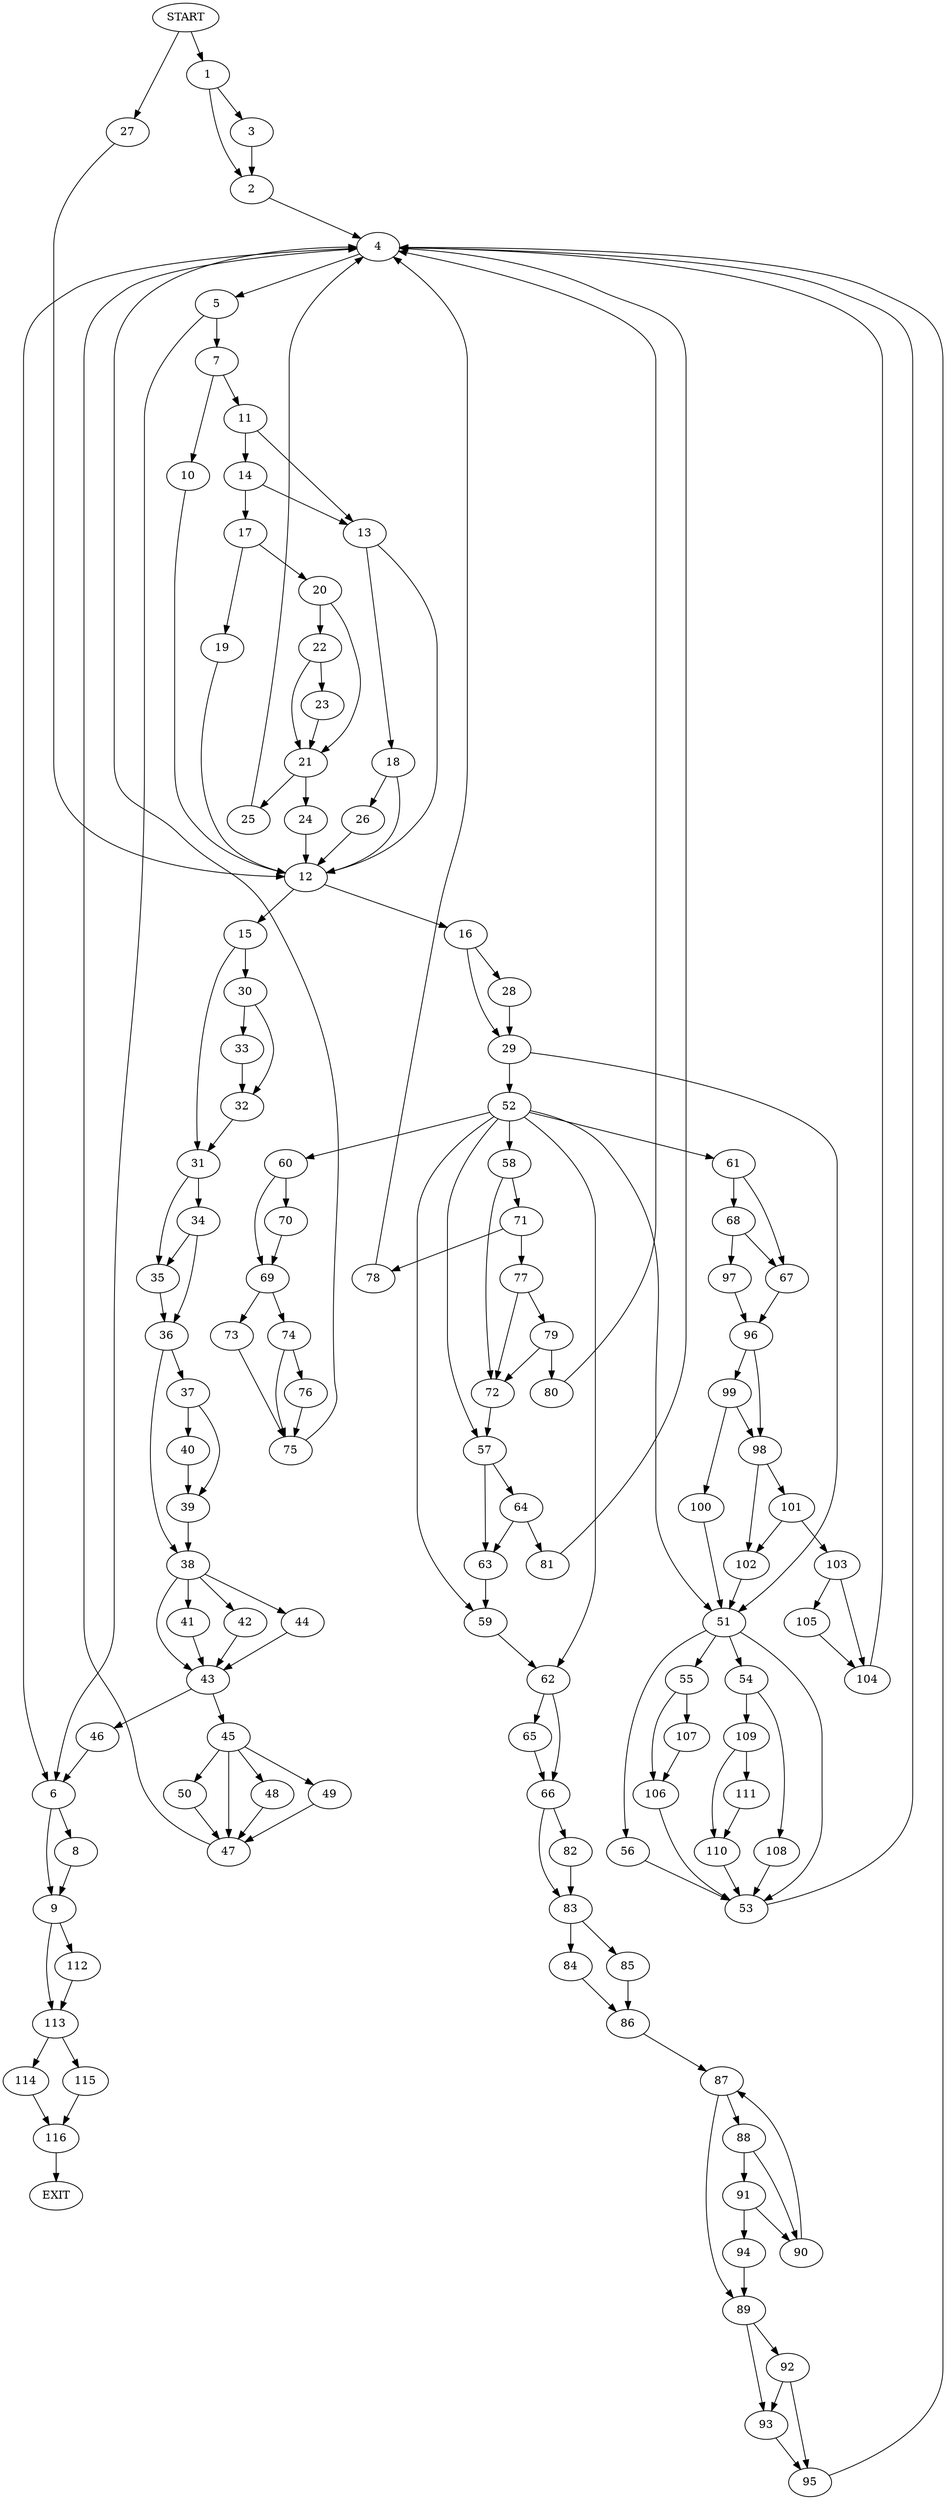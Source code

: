 digraph {
0 [label="START"]
117 [label="EXIT"]
0 -> 1
1 -> 2
1 -> 3
2 -> 4
3 -> 2
4 -> 5
4 -> 6
5 -> 7
5 -> 6
6 -> 8
6 -> 9
7 -> 10
7 -> 11
10 -> 12
11 -> 13
11 -> 14
12 -> 15
12 -> 16
14 -> 13
14 -> 17
13 -> 12
13 -> 18
17 -> 19
17 -> 20
19 -> 12
20 -> 21
20 -> 22
22 -> 21
22 -> 23
21 -> 24
21 -> 25
23 -> 21
24 -> 12
25 -> 4
18 -> 12
18 -> 26
26 -> 12
0 -> 27
27 -> 12
16 -> 28
16 -> 29
15 -> 30
15 -> 31
30 -> 32
30 -> 33
31 -> 34
31 -> 35
33 -> 32
32 -> 31
35 -> 36
34 -> 36
34 -> 35
36 -> 37
36 -> 38
37 -> 39
37 -> 40
38 -> 41
38 -> 42
38 -> 43
38 -> 44
40 -> 39
39 -> 38
44 -> 43
42 -> 43
41 -> 43
43 -> 45
43 -> 46
46 -> 6
45 -> 47
45 -> 48
45 -> 49
45 -> 50
49 -> 47
50 -> 47
47 -> 4
48 -> 47
28 -> 29
29 -> 51
29 -> 52
51 -> 53
51 -> 54
51 -> 55
51 -> 56
52 -> 57
52 -> 58
52 -> 51
52 -> 59
52 -> 60
52 -> 61
52 -> 62
59 -> 62
57 -> 63
57 -> 64
62 -> 65
62 -> 66
61 -> 67
61 -> 68
60 -> 69
60 -> 70
58 -> 71
58 -> 72
70 -> 69
69 -> 73
69 -> 74
73 -> 75
74 -> 75
74 -> 76
75 -> 4
76 -> 75
72 -> 57
71 -> 77
71 -> 78
78 -> 4
77 -> 79
77 -> 72
79 -> 80
79 -> 72
80 -> 4
64 -> 63
64 -> 81
63 -> 59
81 -> 4
66 -> 82
66 -> 83
65 -> 66
82 -> 83
83 -> 84
83 -> 85
84 -> 86
85 -> 86
86 -> 87
87 -> 88
87 -> 89
88 -> 90
88 -> 91
89 -> 92
89 -> 93
91 -> 94
91 -> 90
90 -> 87
94 -> 89
92 -> 95
92 -> 93
93 -> 95
95 -> 4
67 -> 96
68 -> 67
68 -> 97
97 -> 96
96 -> 98
96 -> 99
99 -> 98
99 -> 100
98 -> 101
98 -> 102
100 -> 51
102 -> 51
101 -> 102
101 -> 103
103 -> 104
103 -> 105
104 -> 4
105 -> 104
56 -> 53
53 -> 4
55 -> 106
55 -> 107
54 -> 108
54 -> 109
109 -> 110
109 -> 111
108 -> 53
110 -> 53
111 -> 110
107 -> 106
106 -> 53
9 -> 112
9 -> 113
8 -> 9
113 -> 114
113 -> 115
112 -> 113
114 -> 116
115 -> 116
116 -> 117
}
